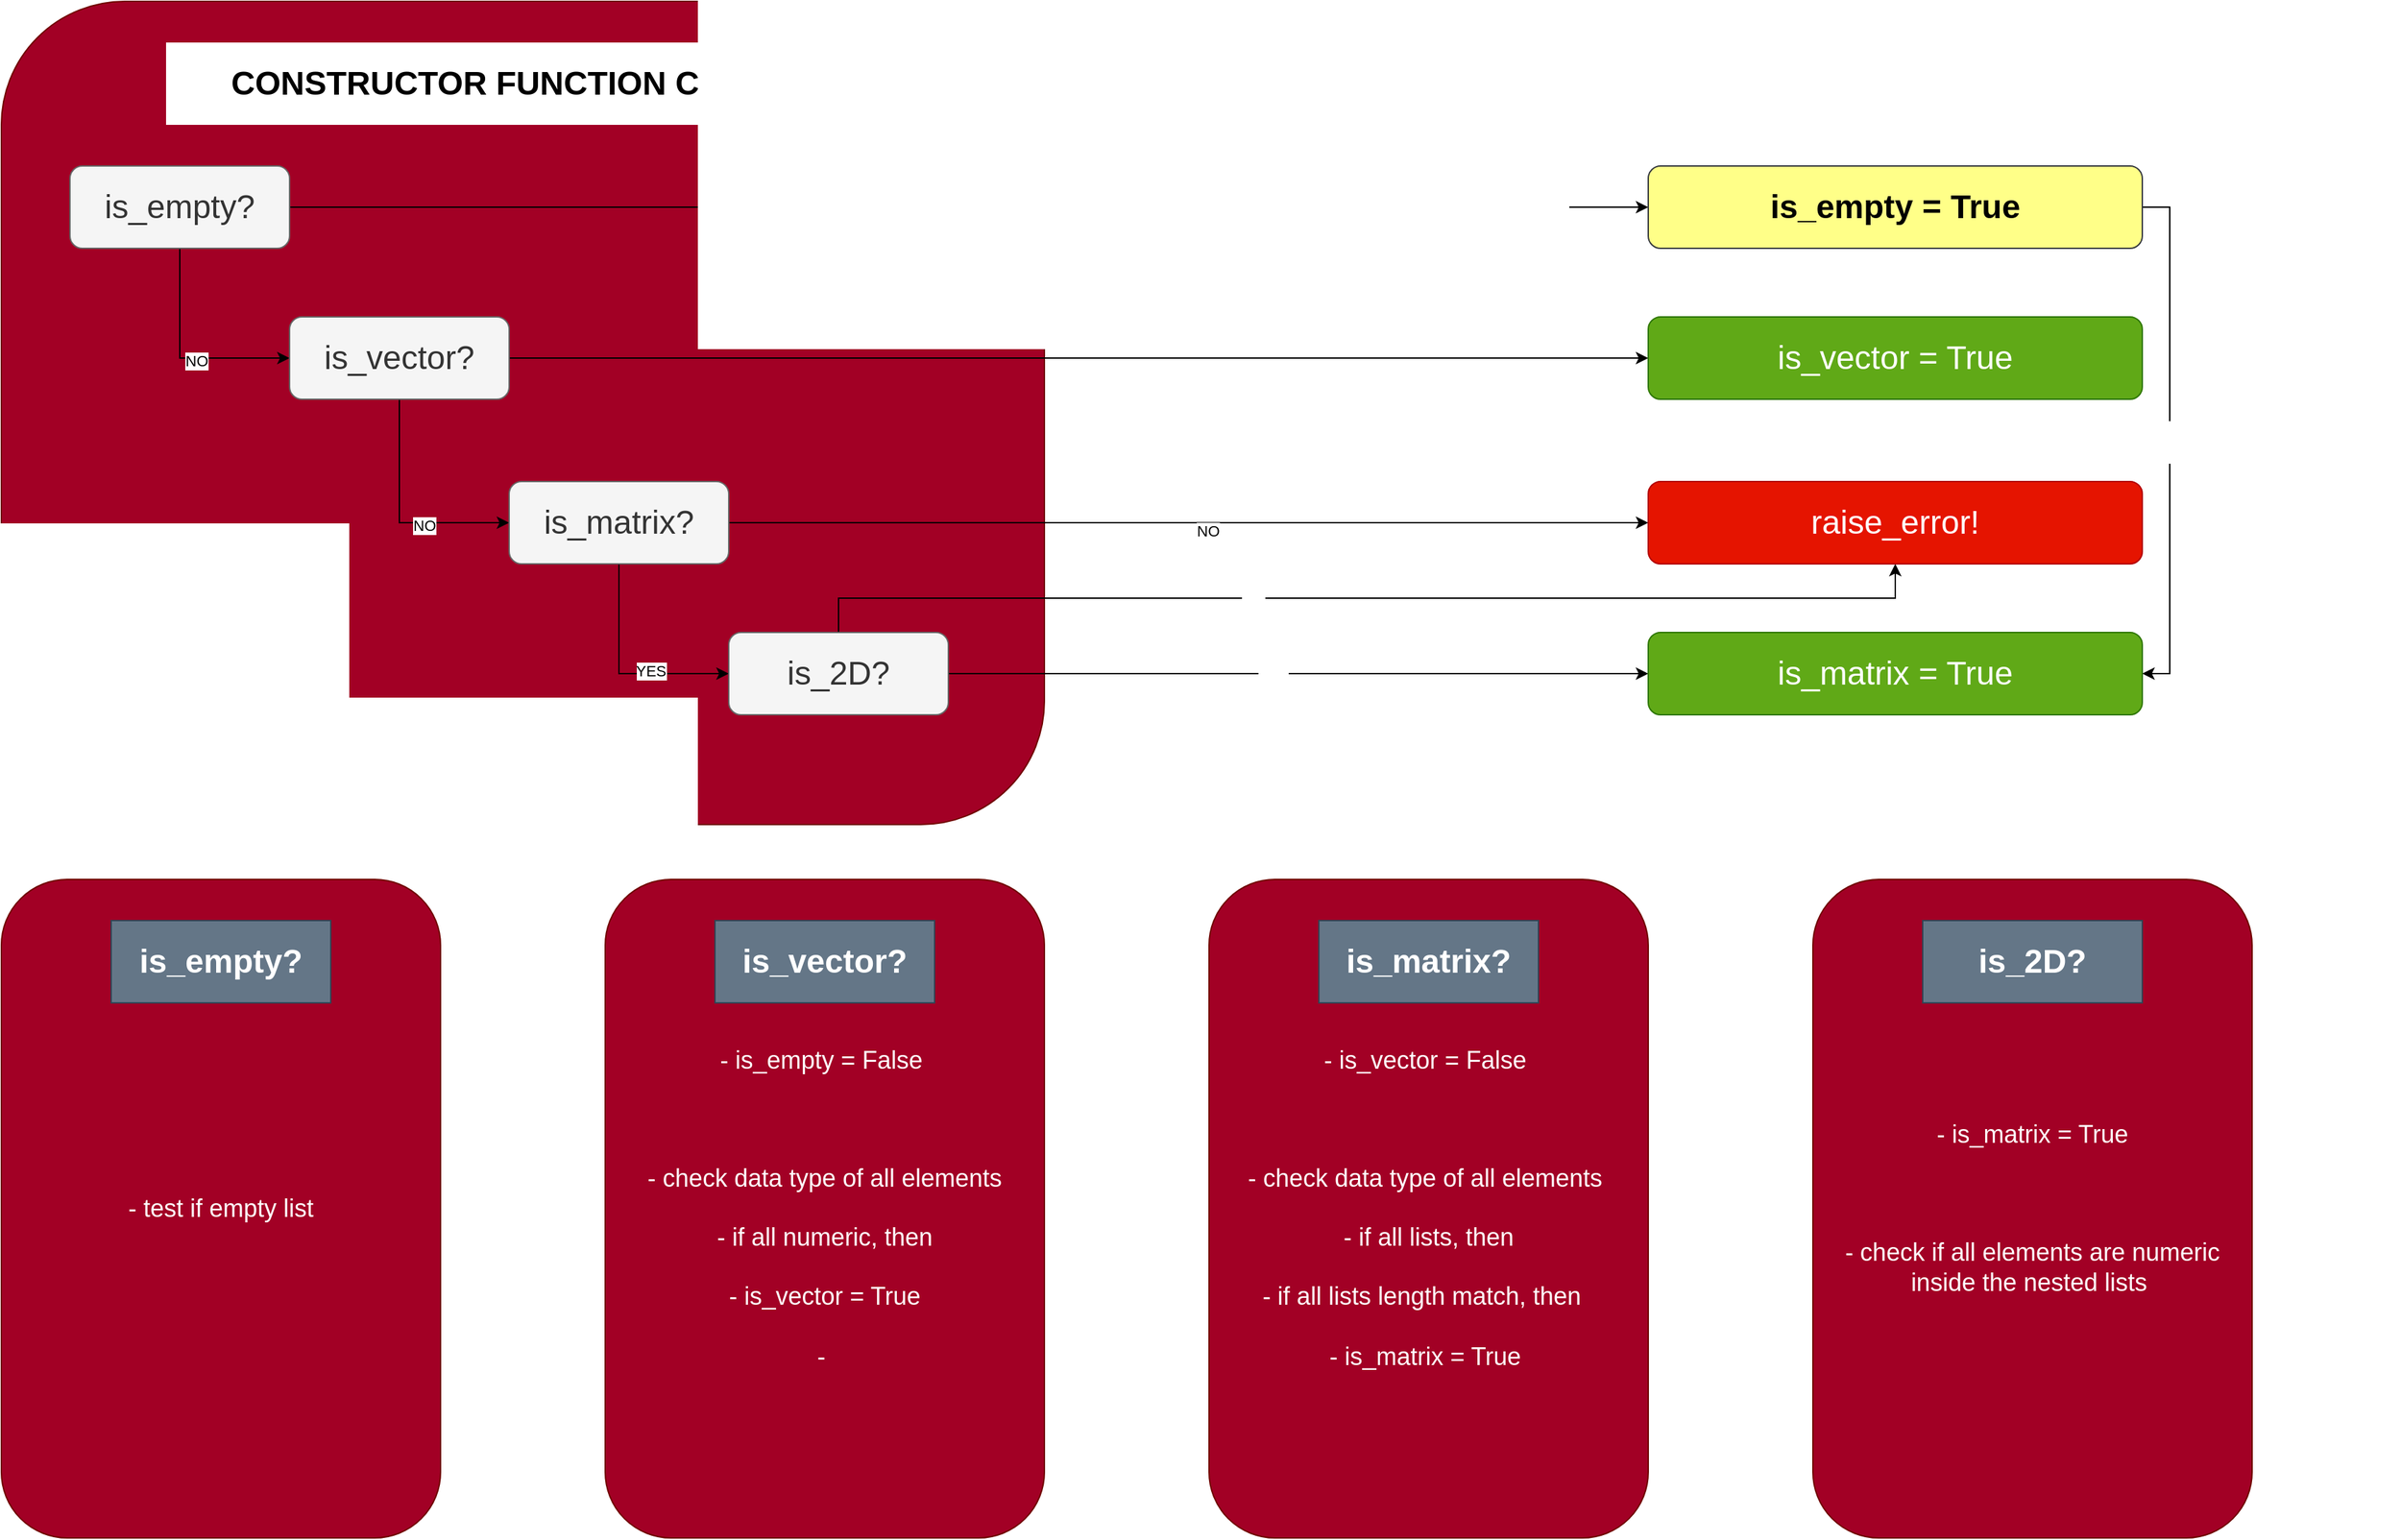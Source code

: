 <mxfile version="13.9.9" type="device" pages="5"><diagram id="-7Aog--kgpx2SSyYu10m" name="CONSTRUCTOR"><mxGraphModel dx="2037" dy="1293" grid="1" gridSize="10" guides="1" tooltips="1" connect="1" arrows="1" fold="1" page="1" pageScale="1" pageWidth="1920" pageHeight="1200" math="0" shadow="0"><root><mxCell id="0"/><mxCell id="1" parent="0"/><mxCell id="uYWfv3L4C7nn4utE8EHy-4" value="" style="rounded=1;whiteSpace=wrap;html=1;fillColor=#a20025;strokeColor=#6F0000;fontColor=#ffffff;" parent="1" vertex="1"><mxGeometry x="140" y="40" width="760" height="600" as="geometry"/></mxCell><mxCell id="8EZlaLMgx1F0YOgpzDkP-4" style="edgeStyle=orthogonalEdgeStyle;rounded=0;orthogonalLoop=1;jettySize=auto;html=1;exitX=0.5;exitY=1;exitDx=0;exitDy=0;entryX=0;entryY=0.5;entryDx=0;entryDy=0;" edge="1" parent="1" source="uYWfv3L4C7nn4utE8EHy-1" target="uYWfv3L4C7nn4utE8EHy-2"><mxGeometry relative="1" as="geometry"/></mxCell><mxCell id="8EZlaLMgx1F0YOgpzDkP-6" value="NO" style="edgeLabel;html=1;align=center;verticalAlign=middle;resizable=0;points=[];" vertex="1" connectable="0" parent="8EZlaLMgx1F0YOgpzDkP-4"><mxGeometry x="0.144" y="-2" relative="1" as="geometry"><mxPoint as="offset"/></mxGeometry></mxCell><mxCell id="8EZlaLMgx1F0YOgpzDkP-32" style="edgeStyle=orthogonalEdgeStyle;rounded=0;orthogonalLoop=1;jettySize=auto;html=1;exitX=1;exitY=0.5;exitDx=0;exitDy=0;entryX=0;entryY=0.5;entryDx=0;entryDy=0;" edge="1" parent="1" source="uYWfv3L4C7nn4utE8EHy-1" target="8EZlaLMgx1F0YOgpzDkP-28"><mxGeometry relative="1" as="geometry"/></mxCell><mxCell id="uYWfv3L4C7nn4utE8EHy-1" value="&lt;font style=&quot;font-size: 24px&quot;&gt;is_empty?&lt;/font&gt;" style="rounded=1;whiteSpace=wrap;html=1;fillColor=#f5f5f5;strokeColor=#666666;fontColor=#333333;" parent="1" vertex="1"><mxGeometry x="190" y="160" width="160" height="60" as="geometry"/></mxCell><mxCell id="8EZlaLMgx1F0YOgpzDkP-5" style="edgeStyle=orthogonalEdgeStyle;rounded=0;orthogonalLoop=1;jettySize=auto;html=1;exitX=0.5;exitY=1;exitDx=0;exitDy=0;entryX=0;entryY=0.5;entryDx=0;entryDy=0;" edge="1" parent="1" source="uYWfv3L4C7nn4utE8EHy-2" target="uYWfv3L4C7nn4utE8EHy-3"><mxGeometry relative="1" as="geometry"/></mxCell><mxCell id="8EZlaLMgx1F0YOgpzDkP-7" value="NO" style="edgeLabel;html=1;align=center;verticalAlign=middle;resizable=0;points=[];" vertex="1" connectable="0" parent="8EZlaLMgx1F0YOgpzDkP-5"><mxGeometry x="0.284" y="-2" relative="1" as="geometry"><mxPoint x="-1" as="offset"/></mxGeometry></mxCell><mxCell id="8EZlaLMgx1F0YOgpzDkP-33" style="edgeStyle=orthogonalEdgeStyle;rounded=0;orthogonalLoop=1;jettySize=auto;html=1;exitX=1;exitY=0.5;exitDx=0;exitDy=0;entryX=0;entryY=0.5;entryDx=0;entryDy=0;" edge="1" parent="1" source="uYWfv3L4C7nn4utE8EHy-2" target="8EZlaLMgx1F0YOgpzDkP-29"><mxGeometry relative="1" as="geometry"/></mxCell><mxCell id="uYWfv3L4C7nn4utE8EHy-2" value="&lt;font style=&quot;font-size: 24px&quot;&gt;is_vector?&lt;/font&gt;" style="rounded=1;whiteSpace=wrap;html=1;fillColor=#f5f5f5;strokeColor=#666666;fontColor=#333333;" parent="1" vertex="1"><mxGeometry x="350" y="270" width="160" height="60" as="geometry"/></mxCell><mxCell id="8EZlaLMgx1F0YOgpzDkP-23" style="edgeStyle=orthogonalEdgeStyle;rounded=0;orthogonalLoop=1;jettySize=auto;html=1;exitX=0.5;exitY=1;exitDx=0;exitDy=0;entryX=0;entryY=0.5;entryDx=0;entryDy=0;" edge="1" parent="1" source="uYWfv3L4C7nn4utE8EHy-3" target="8EZlaLMgx1F0YOgpzDkP-22"><mxGeometry relative="1" as="geometry"/></mxCell><mxCell id="8EZlaLMgx1F0YOgpzDkP-24" value="YES" style="edgeLabel;html=1;align=center;verticalAlign=middle;resizable=0;points=[];" vertex="1" connectable="0" parent="8EZlaLMgx1F0YOgpzDkP-23"><mxGeometry x="0.287" y="2" relative="1" as="geometry"><mxPoint as="offset"/></mxGeometry></mxCell><mxCell id="8EZlaLMgx1F0YOgpzDkP-34" style="edgeStyle=orthogonalEdgeStyle;rounded=0;orthogonalLoop=1;jettySize=auto;html=1;exitX=1;exitY=0.5;exitDx=0;exitDy=0;entryX=0;entryY=0.5;entryDx=0;entryDy=0;" edge="1" parent="1" source="uYWfv3L4C7nn4utE8EHy-3" target="8EZlaLMgx1F0YOgpzDkP-30"><mxGeometry relative="1" as="geometry"/></mxCell><mxCell id="8EZlaLMgx1F0YOgpzDkP-36" value="NO" style="edgeLabel;html=1;align=center;verticalAlign=middle;resizable=0;points=[];" vertex="1" connectable="0" parent="8EZlaLMgx1F0YOgpzDkP-34"><mxGeometry x="0.041" y="-6" relative="1" as="geometry"><mxPoint as="offset"/></mxGeometry></mxCell><mxCell id="uYWfv3L4C7nn4utE8EHy-3" value="&lt;font style=&quot;font-size: 24px&quot;&gt;is_matrix?&lt;/font&gt;" style="rounded=1;whiteSpace=wrap;html=1;fillColor=#f5f5f5;strokeColor=#666666;fontColor=#333333;" parent="1" vertex="1"><mxGeometry x="510" y="390" width="160" height="60" as="geometry"/></mxCell><mxCell id="8EZlaLMgx1F0YOgpzDkP-2" value="&lt;b&gt;&lt;font style=&quot;font-size: 24px&quot;&gt;CONSTRUCTOR FUNCTION CHECKS&lt;/font&gt;&lt;/b&gt;" style="rounded=0;whiteSpace=wrap;html=1;strokeColor=none;" vertex="1" parent="1"><mxGeometry x="260" y="70" width="520" height="60" as="geometry"/></mxCell><mxCell id="8EZlaLMgx1F0YOgpzDkP-14" value="" style="group" vertex="1" connectable="0" parent="1"><mxGeometry x="140" y="680" width="320" height="480" as="geometry"/></mxCell><mxCell id="8EZlaLMgx1F0YOgpzDkP-12" value="&lt;font style=&quot;font-size: 18px&quot;&gt;- test if empty list&lt;/font&gt;" style="rounded=1;whiteSpace=wrap;html=1;fillColor=#a20025;strokeColor=#6F0000;fontColor=#ffffff;" vertex="1" parent="8EZlaLMgx1F0YOgpzDkP-14"><mxGeometry width="320" height="480" as="geometry"/></mxCell><mxCell id="8EZlaLMgx1F0YOgpzDkP-13" value="&lt;b&gt;&lt;font style=&quot;font-size: 24px&quot;&gt;is_empty?&lt;/font&gt;&lt;/b&gt;" style="rounded=0;whiteSpace=wrap;html=1;strokeColor=#314354;fillColor=#647687;fontColor=#ffffff;" vertex="1" parent="8EZlaLMgx1F0YOgpzDkP-14"><mxGeometry x="80" y="30" width="160" height="60" as="geometry"/></mxCell><mxCell id="8EZlaLMgx1F0YOgpzDkP-15" value="" style="group" vertex="1" connectable="0" parent="1"><mxGeometry x="580" y="680" width="320" height="480" as="geometry"/></mxCell><mxCell id="8EZlaLMgx1F0YOgpzDkP-16" value="&lt;font style=&quot;font-size: 18px&quot;&gt;- is_empty = False&amp;nbsp;&lt;br&gt;&lt;br&gt;&lt;br&gt;&lt;br&gt;- check data type of all elements&lt;br&gt;&lt;br&gt;- if all numeric, then&lt;br&gt;&lt;br&gt;- is_vector = True&lt;br&gt;&lt;br&gt;-&amp;nbsp;&lt;br&gt;&lt;/font&gt;" style="rounded=1;whiteSpace=wrap;html=1;fillColor=#a20025;strokeColor=#6F0000;fontColor=#ffffff;" vertex="1" parent="8EZlaLMgx1F0YOgpzDkP-15"><mxGeometry width="320" height="480" as="geometry"/></mxCell><mxCell id="8EZlaLMgx1F0YOgpzDkP-17" value="&lt;b&gt;&lt;font style=&quot;font-size: 24px&quot;&gt;is_vector?&lt;/font&gt;&lt;/b&gt;" style="rounded=0;whiteSpace=wrap;html=1;strokeColor=#314354;fillColor=#647687;fontColor=#ffffff;" vertex="1" parent="8EZlaLMgx1F0YOgpzDkP-15"><mxGeometry x="80" y="30" width="160" height="60" as="geometry"/></mxCell><mxCell id="8EZlaLMgx1F0YOgpzDkP-18" value="" style="group" vertex="1" connectable="0" parent="1"><mxGeometry x="1020" y="680" width="320" height="480" as="geometry"/></mxCell><mxCell id="8EZlaLMgx1F0YOgpzDkP-19" value="&lt;span style=&quot;font-size: 18px&quot;&gt;- is_vector = False&amp;nbsp;&lt;br&gt;&lt;br&gt;&lt;br&gt;&lt;br&gt;- check data type of all elements&amp;nbsp;&lt;br&gt;&lt;br&gt;- if all lists, then&lt;br&gt;&lt;br&gt;- if all lists length match, then&amp;nbsp;&amp;nbsp;&lt;br&gt;&lt;br&gt;- is_matrix = True&amp;nbsp;&lt;br&gt;&lt;/span&gt;" style="rounded=1;whiteSpace=wrap;html=1;fillColor=#a20025;strokeColor=#6F0000;fontColor=#ffffff;" vertex="1" parent="8EZlaLMgx1F0YOgpzDkP-18"><mxGeometry width="320" height="480" as="geometry"/></mxCell><mxCell id="8EZlaLMgx1F0YOgpzDkP-20" value="&lt;b&gt;&lt;font style=&quot;font-size: 24px&quot;&gt;is_matrix?&lt;/font&gt;&lt;/b&gt;" style="rounded=0;whiteSpace=wrap;html=1;strokeColor=#314354;fillColor=#647687;fontColor=#ffffff;" vertex="1" parent="8EZlaLMgx1F0YOgpzDkP-18"><mxGeometry x="80" y="30" width="160" height="60" as="geometry"/></mxCell><mxCell id="8EZlaLMgx1F0YOgpzDkP-35" style="edgeStyle=orthogonalEdgeStyle;rounded=0;orthogonalLoop=1;jettySize=auto;html=1;exitX=1;exitY=0.5;exitDx=0;exitDy=0;" edge="1" parent="1" source="8EZlaLMgx1F0YOgpzDkP-22" target="8EZlaLMgx1F0YOgpzDkP-31"><mxGeometry relative="1" as="geometry"/></mxCell><mxCell id="cKqqF-A20vAeXqi8PNnS-1" value="YES" style="edgeLabel;html=1;align=center;verticalAlign=middle;resizable=0;points=[];fontColor=#FFFFFF;" vertex="1" connectable="0" parent="8EZlaLMgx1F0YOgpzDkP-35"><mxGeometry x="-0.075" relative="1" as="geometry"><mxPoint as="offset"/></mxGeometry></mxCell><mxCell id="cKqqF-A20vAeXqi8PNnS-2" style="edgeStyle=orthogonalEdgeStyle;rounded=0;orthogonalLoop=1;jettySize=auto;html=1;exitX=0.5;exitY=0;exitDx=0;exitDy=0;fontColor=#FFFFFF;" edge="1" parent="1" source="8EZlaLMgx1F0YOgpzDkP-22" target="8EZlaLMgx1F0YOgpzDkP-30"><mxGeometry relative="1" as="geometry"/></mxCell><mxCell id="cKqqF-A20vAeXqi8PNnS-3" value="NO" style="edgeLabel;html=1;align=center;verticalAlign=middle;resizable=0;points=[];fontColor=#FFFFFF;" vertex="1" connectable="0" parent="cKqqF-A20vAeXqi8PNnS-2"><mxGeometry x="-0.2" y="4" relative="1" as="geometry"><mxPoint x="-1" as="offset"/></mxGeometry></mxCell><mxCell id="8EZlaLMgx1F0YOgpzDkP-22" value="&lt;font style=&quot;font-size: 24px&quot;&gt;is_2D?&lt;/font&gt;" style="rounded=1;whiteSpace=wrap;html=1;fillColor=#f5f5f5;strokeColor=#666666;fontColor=#333333;" vertex="1" parent="1"><mxGeometry x="670" y="500" width="160" height="60" as="geometry"/></mxCell><mxCell id="8EZlaLMgx1F0YOgpzDkP-25" value="" style="group" vertex="1" connectable="0" parent="1"><mxGeometry x="1460" y="680" width="320" height="480" as="geometry"/></mxCell><mxCell id="8EZlaLMgx1F0YOgpzDkP-26" value="&lt;span style=&quot;font-size: 18px&quot;&gt;- is_matrix = True&lt;br&gt;&lt;br&gt;&lt;br&gt;&lt;br&gt;- check if all elements are numeric inside the nested lists&amp;nbsp;&lt;br&gt;&lt;/span&gt;" style="rounded=1;whiteSpace=wrap;html=1;fillColor=#a20025;strokeColor=#6F0000;fontColor=#ffffff;" vertex="1" parent="8EZlaLMgx1F0YOgpzDkP-25"><mxGeometry width="320" height="480" as="geometry"/></mxCell><mxCell id="8EZlaLMgx1F0YOgpzDkP-27" value="&lt;b&gt;&lt;font style=&quot;font-size: 24px&quot;&gt;is_2D?&lt;/font&gt;&lt;/b&gt;" style="rounded=0;whiteSpace=wrap;html=1;strokeColor=#314354;fillColor=#647687;fontColor=#ffffff;" vertex="1" parent="8EZlaLMgx1F0YOgpzDkP-25"><mxGeometry x="80" y="30" width="160" height="60" as="geometry"/></mxCell><mxCell id="HByj92Y3PlfxulMzjbA5-2" style="edgeStyle=orthogonalEdgeStyle;rounded=0;orthogonalLoop=1;jettySize=auto;html=1;exitX=1;exitY=0.5;exitDx=0;exitDy=0;entryX=1;entryY=0.5;entryDx=0;entryDy=0;" edge="1" parent="1" source="8EZlaLMgx1F0YOgpzDkP-28" target="8EZlaLMgx1F0YOgpzDkP-31"><mxGeometry relative="1" as="geometry"/></mxCell><mxCell id="HByj92Y3PlfxulMzjbA5-3" value="&lt;span style=&quot;font-size: 24px&quot;&gt;&amp;nbsp;empty input list == empty matrix&amp;nbsp;&lt;/span&gt;" style="edgeLabel;html=1;align=center;verticalAlign=middle;resizable=0;points=[];labelBorderColor=#FFFFFF;fontColor=#FFFFFF;" vertex="1" connectable="0" parent="HByj92Y3PlfxulMzjbA5-2"><mxGeometry x="-0.043" y="-1" relative="1" as="geometry"><mxPoint x="-9" y="8.57" as="offset"/></mxGeometry></mxCell><mxCell id="8EZlaLMgx1F0YOgpzDkP-28" value="&lt;span style=&quot;font-size: 24px&quot;&gt;is_empty = True&lt;/span&gt;" style="rounded=1;whiteSpace=wrap;html=1;fillColor=#ffff88;strokeColor=#36393d;fontStyle=1;fontColor=#000000;" vertex="1" parent="1"><mxGeometry x="1340" y="160" width="360" height="60" as="geometry"/></mxCell><mxCell id="8EZlaLMgx1F0YOgpzDkP-29" value="&lt;font style=&quot;font-size: 24px&quot;&gt;is_vector = True&lt;/font&gt;" style="rounded=1;whiteSpace=wrap;html=1;fillColor=#60a917;strokeColor=#2D7600;fontColor=#ffffff;" vertex="1" parent="1"><mxGeometry x="1340" y="270" width="360" height="60" as="geometry"/></mxCell><mxCell id="8EZlaLMgx1F0YOgpzDkP-30" value="&lt;font style=&quot;font-size: 24px&quot;&gt;raise_error!&lt;/font&gt;" style="rounded=1;whiteSpace=wrap;html=1;fillColor=#e51400;strokeColor=#B20000;fontColor=#ffffff;" vertex="1" parent="1"><mxGeometry x="1340" y="390" width="360" height="60" as="geometry"/></mxCell><mxCell id="8EZlaLMgx1F0YOgpzDkP-31" value="&lt;span style=&quot;font-size: 24px&quot;&gt;is_matrix = True&lt;/span&gt;" style="rounded=1;whiteSpace=wrap;html=1;fillColor=#60a917;strokeColor=#2D7600;fontColor=#ffffff;" vertex="1" parent="1"><mxGeometry x="1340" y="500" width="360" height="60" as="geometry"/></mxCell></root></mxGraphModel></diagram><diagram id="LbWcAQA2P65AiNSYtAYv" name="COMMON"><mxGraphModel dx="2037" dy="1293" grid="1" gridSize="10" guides="1" tooltips="1" connect="1" arrows="1" fold="1" page="1" pageScale="1" pageWidth="1920" pageHeight="1200" math="0" shadow="0"><root><mxCell id="f1YW6nSmmrHHtC-_r8l--0"/><mxCell id="f1YW6nSmmrHHtC-_r8l--1" parent="f1YW6nSmmrHHtC-_r8l--0"/><mxCell id="0DBKl8hyUa3cIJlSwmRS-1" value="" style="rounded=1;whiteSpace=wrap;html=1;" vertex="1" parent="f1YW6nSmmrHHtC-_r8l--1"><mxGeometry x="960" y="40" width="920" height="1120" as="geometry"/></mxCell><mxCell id="0DBKl8hyUa3cIJlSwmRS-0" value="" style="rounded=1;whiteSpace=wrap;html=1;" vertex="1" parent="f1YW6nSmmrHHtC-_r8l--1"><mxGeometry x="40" y="40" width="880" height="1120" as="geometry"/></mxCell><mxCell id="vX7JYNfgQvax6oMcVr2Q-0" value="&lt;font style=&quot;font-size: 24px&quot;&gt;size&lt;/font&gt;" style="rounded=1;whiteSpace=wrap;html=1;" vertex="1" parent="f1YW6nSmmrHHtC-_r8l--1"><mxGeometry x="400" y="460" width="160" height="60" as="geometry"/></mxCell><mxCell id="vX7JYNfgQvax6oMcVr2Q-1" value="&lt;font style=&quot;font-size: 24px&quot;&gt;transpose&lt;/font&gt;" style="rounded=1;whiteSpace=wrap;html=1;" vertex="1" parent="f1YW6nSmmrHHtC-_r8l--1"><mxGeometry x="1340" y="570" width="160" height="60" as="geometry"/></mxCell><mxCell id="0DBKl8hyUa3cIJlSwmRS-2" value="&lt;font style=&quot;font-size: 24px&quot;&gt;ATTRIBUTE&lt;/font&gt;" style="text;html=1;strokeColor=none;fillColor=none;align=center;verticalAlign=middle;whiteSpace=wrap;rounded=0;" vertex="1" parent="f1YW6nSmmrHHtC-_r8l--1"><mxGeometry x="460" y="70" width="40" height="20" as="geometry"/></mxCell><mxCell id="0DBKl8hyUa3cIJlSwmRS-3" value="&lt;font style=&quot;font-size: 24px&quot;&gt;METHODS&lt;/font&gt;" style="text;html=1;strokeColor=none;fillColor=none;align=center;verticalAlign=middle;whiteSpace=wrap;rounded=0;" vertex="1" parent="f1YW6nSmmrHHtC-_r8l--1"><mxGeometry x="1400" y="80" width="40" height="20" as="geometry"/></mxCell><mxCell id="j5BiOXSzcSuBtWZqq1a5-2" value="&lt;font style=&quot;font-size: 24px&quot;&gt;final_matrix&lt;/font&gt;" style="rounded=1;whiteSpace=wrap;html=1;" vertex="1" parent="f1YW6nSmmrHHtC-_r8l--1"><mxGeometry x="400" y="680" width="160" height="60" as="geometry"/></mxCell><mxCell id="j5BiOXSzcSuBtWZqq1a5-3" value="&lt;font style=&quot;font-size: 24px&quot;&gt;is_empty&lt;/font&gt;" style="rounded=1;whiteSpace=wrap;html=1;" vertex="1" parent="f1YW6nSmmrHHtC-_r8l--1"><mxGeometry x="400" y="570" width="160" height="60" as="geometry"/></mxCell><mxCell id="AOSZwTUCY9DHv7jYCGO8-0" value="&lt;font style=&quot;font-size: 24px&quot;&gt;dot&lt;/font&gt;" style="rounded=1;whiteSpace=wrap;html=1;" vertex="1" parent="f1YW6nSmmrHHtC-_r8l--1"><mxGeometry x="1340" y="660" width="160" height="60" as="geometry"/></mxCell></root></mxGraphModel></diagram><diagram id="tMwNFrS1QnqqJPJzLcCk" name="VECTOR METHODS"><mxGraphModel dx="1426" dy="905" grid="1" gridSize="10" guides="1" tooltips="1" connect="1" arrows="1" fold="1" page="1" pageScale="1" pageWidth="1920" pageHeight="1200" math="0" shadow="0"><root><mxCell id="TjsrDx982v0QgTSRRYQ4-0"/><mxCell id="TjsrDx982v0QgTSRRYQ4-1" parent="TjsrDx982v0QgTSRRYQ4-0"/></root></mxGraphModel></diagram><diagram id="DHrLrWSy_KexX20Bv_B8" name="MATRIX METHODS"><mxGraphModel dx="1426" dy="905" grid="1" gridSize="10" guides="1" tooltips="1" connect="1" arrows="1" fold="1" page="1" pageScale="1" pageWidth="1920" pageHeight="1200" math="0" shadow="0"><root><mxCell id="CnLZ96glfmpi0mVRLePm-0"/><mxCell id="CnLZ96glfmpi0mVRLePm-1" parent="CnLZ96glfmpi0mVRLePm-0"/></root></mxGraphModel></diagram><diagram id="3Uw3N24aDWWCUuT5r10V" name="DUNDER"><mxGraphModel dx="2037" dy="1293" grid="1" gridSize="10" guides="1" tooltips="1" connect="1" arrows="1" fold="1" page="1" pageScale="1" pageWidth="1920" pageHeight="1200" math="0" shadow="0"><root><mxCell id="Oajs496u4phr_CMMpFCm-0"/><mxCell id="Oajs496u4phr_CMMpFCm-1" parent="Oajs496u4phr_CMMpFCm-0"/><mxCell id="Oajs496u4phr_CMMpFCm-2" value="&lt;font style=&quot;font-size: 24px&quot;&gt;__STR__&lt;/font&gt;" style="rounded=1;whiteSpace=wrap;html=1;fontColor=#FFFFFF;" vertex="1" parent="Oajs496u4phr_CMMpFCm-1"><mxGeometry x="900" y="390" width="120" height="60" as="geometry"/></mxCell><mxCell id="RwLn5ggnNIsLrU8tgrVg-0" value="&lt;font style=&quot;font-size: 24px&quot;&gt;__EQ__&lt;/font&gt;" style="rounded=1;whiteSpace=wrap;html=1;fontColor=#FFFFFF;" vertex="1" parent="Oajs496u4phr_CMMpFCm-1"><mxGeometry x="900" y="510" width="120" height="60" as="geometry"/></mxCell></root></mxGraphModel></diagram></mxfile>